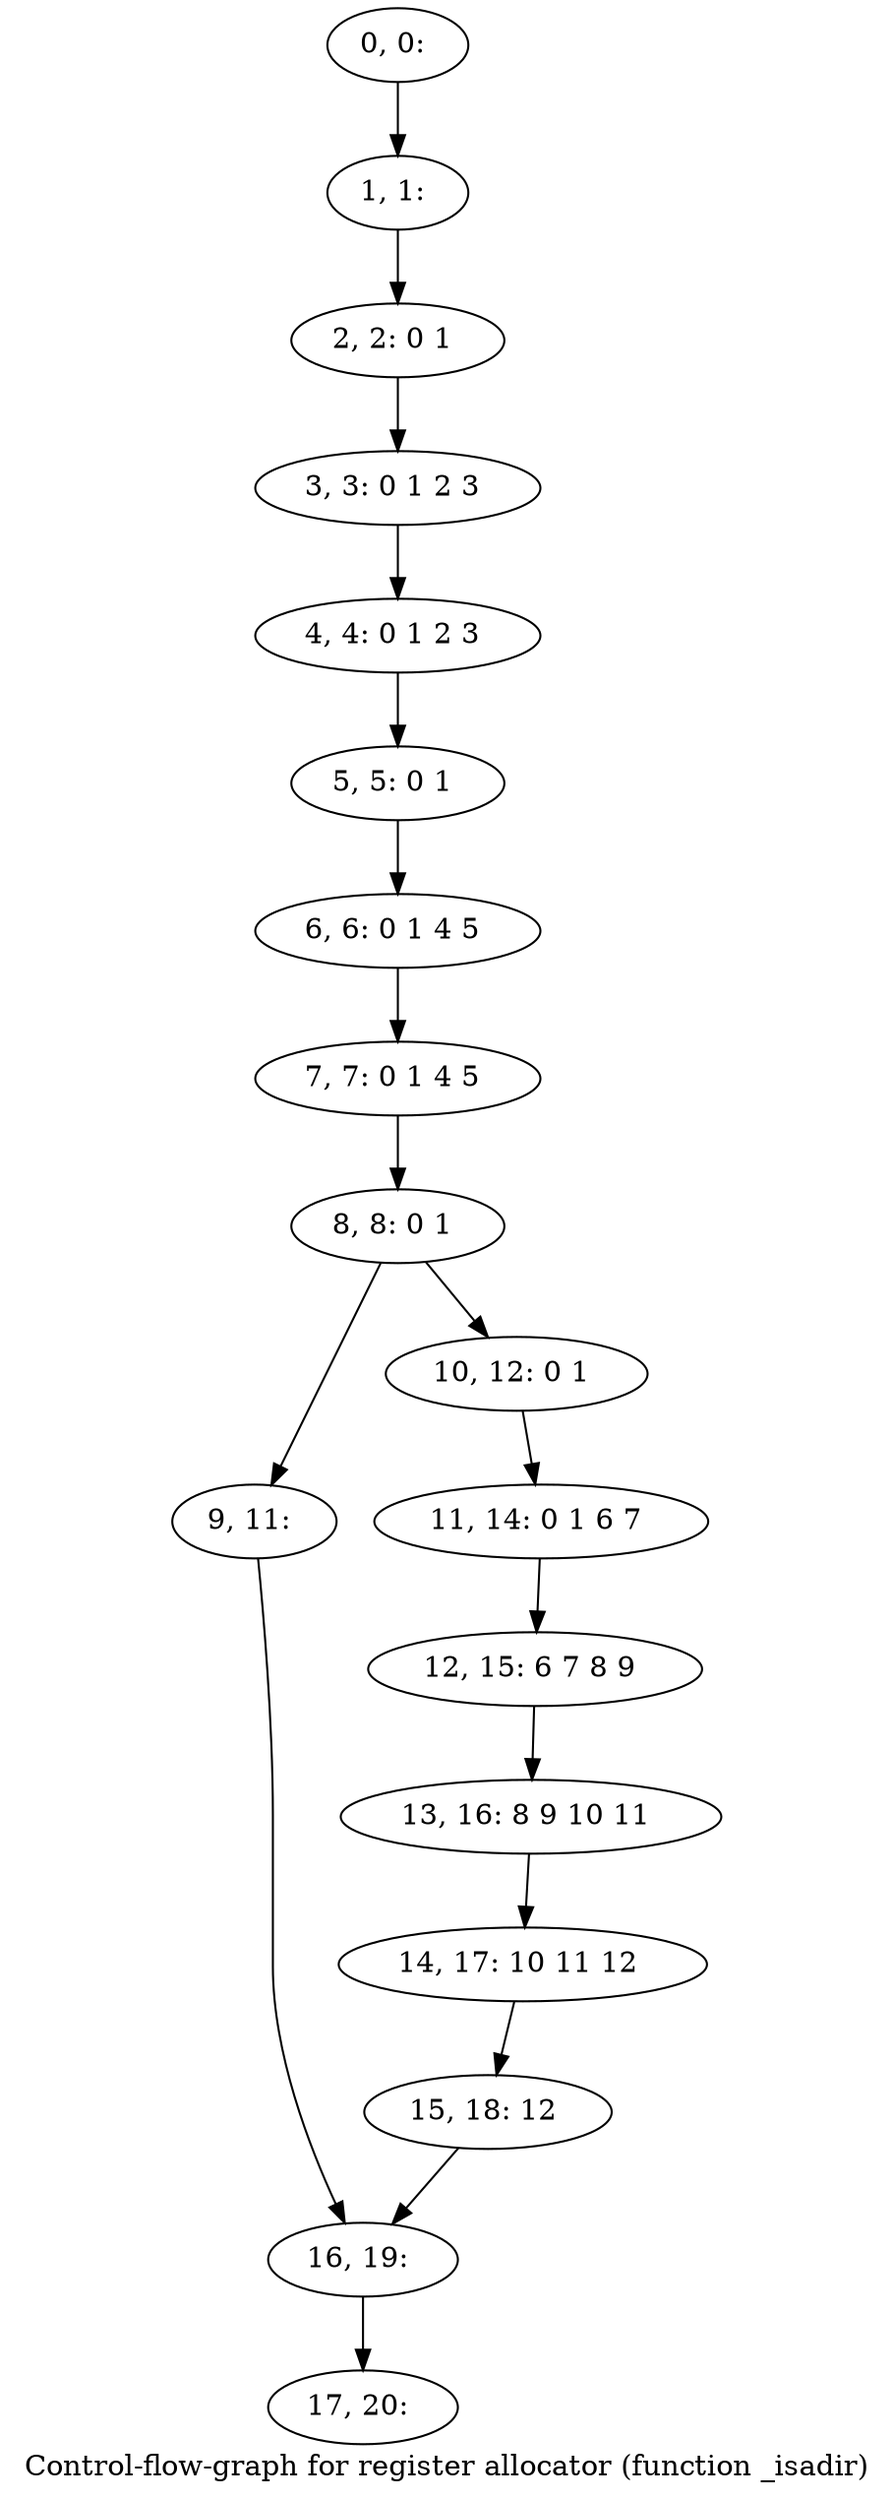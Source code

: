 digraph G {
graph [label="Control-flow-graph for register allocator (function _isadir)"]
0[label="0, 0: "];
1[label="1, 1: "];
2[label="2, 2: 0 1 "];
3[label="3, 3: 0 1 2 3 "];
4[label="4, 4: 0 1 2 3 "];
5[label="5, 5: 0 1 "];
6[label="6, 6: 0 1 4 5 "];
7[label="7, 7: 0 1 4 5 "];
8[label="8, 8: 0 1 "];
9[label="9, 11: "];
10[label="10, 12: 0 1 "];
11[label="11, 14: 0 1 6 7 "];
12[label="12, 15: 6 7 8 9 "];
13[label="13, 16: 8 9 10 11 "];
14[label="14, 17: 10 11 12 "];
15[label="15, 18: 12 "];
16[label="16, 19: "];
17[label="17, 20: "];
0->1 ;
1->2 ;
2->3 ;
3->4 ;
4->5 ;
5->6 ;
6->7 ;
7->8 ;
8->9 ;
8->10 ;
9->16 ;
10->11 ;
11->12 ;
12->13 ;
13->14 ;
14->15 ;
15->16 ;
16->17 ;
}
